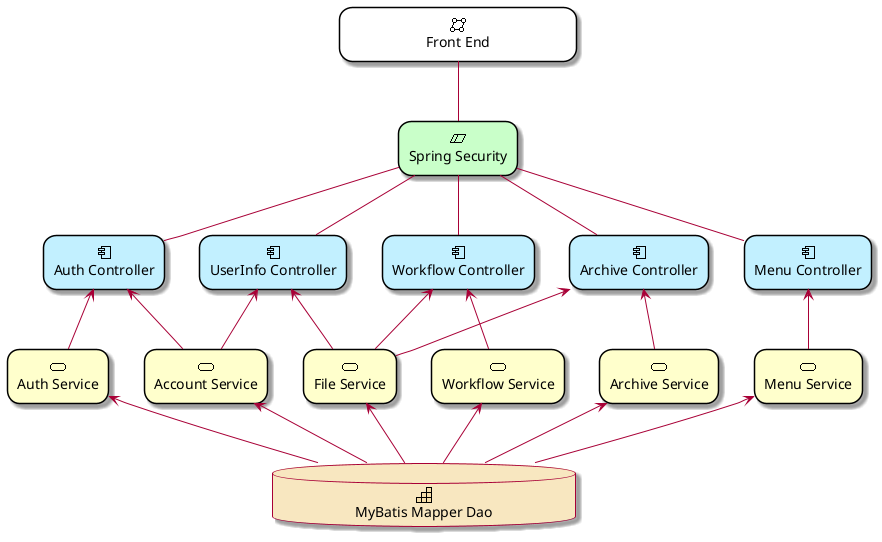 @startuml
skin rose
skinparam roundcorner 25
rectangle "                     Front End                     "  as network <<$archimate/network>> #white

rectangle "Spring Security"  as security <<$archimate/constraint>> #technology

network -- security

rectangle "Auth Controller"  as AuthController <<$archimate/component>> #application
rectangle "Workflow Controller"  as WorkflowController <<$archimate/component>> #application
rectangle "Archive Controller"  as ArchivesController <<$archimate/component>> #application
rectangle "Manager Controller"  as ManagerController <<$archimate/component>> #application
rectangle "UserInfo Controller"  as UserInfoController <<$archimate/component>> #application
rectangle "Menu Controller"  as MenuController <<$archimate/component>> #application

security -- AuthController
security -- WorkflowController
security -- ArchivesController
security -- ManagerController
security -- UserInfoController
security -- MenuController

rectangle "Auth Service"  as AuthService <<$archimate/service>> #business
rectangle "File Service"  as FileService <<$archimate/service>> #business
rectangle "Workflow Service"  as WorkflowService <<$archimate/service>> #business
rectangle "Archive Service"  as ArchivesService <<$archimate/service>> #business
rectangle "Account Service"  as AccountService <<$archimate/service>> #business
rectangle "Menu Service"  as MenuService <<$archimate/service>> #business

AuthController <-- AuthService
AuthController <-- AccountService
WorkflowController <-- WorkflowService

WorkflowController <-- FileService

ArchivesController <-- FileService
ArchivesController <-- ArchivesService

ManagerController <-- ArchivesService
ManagerController <-- FileService
ManagerController <-- AccountService
ManagerController <-- WorkflowService
ManagerController <-- MenuService

UserInfoController <-- AccountService
UserInfoController <-- FileService

MenuController <-- MenuService

database "                    MyBatis Mapper Dao                    "  as dao <<$archimate/strategy-capability>> #strategy

AuthService <-- dao
FileService <-- dao
WorkflowService <-- dao
ArchivesService <-- dao
AccountService <-- dao
MenuService <-- dao

remove ManagerController
@enduml
